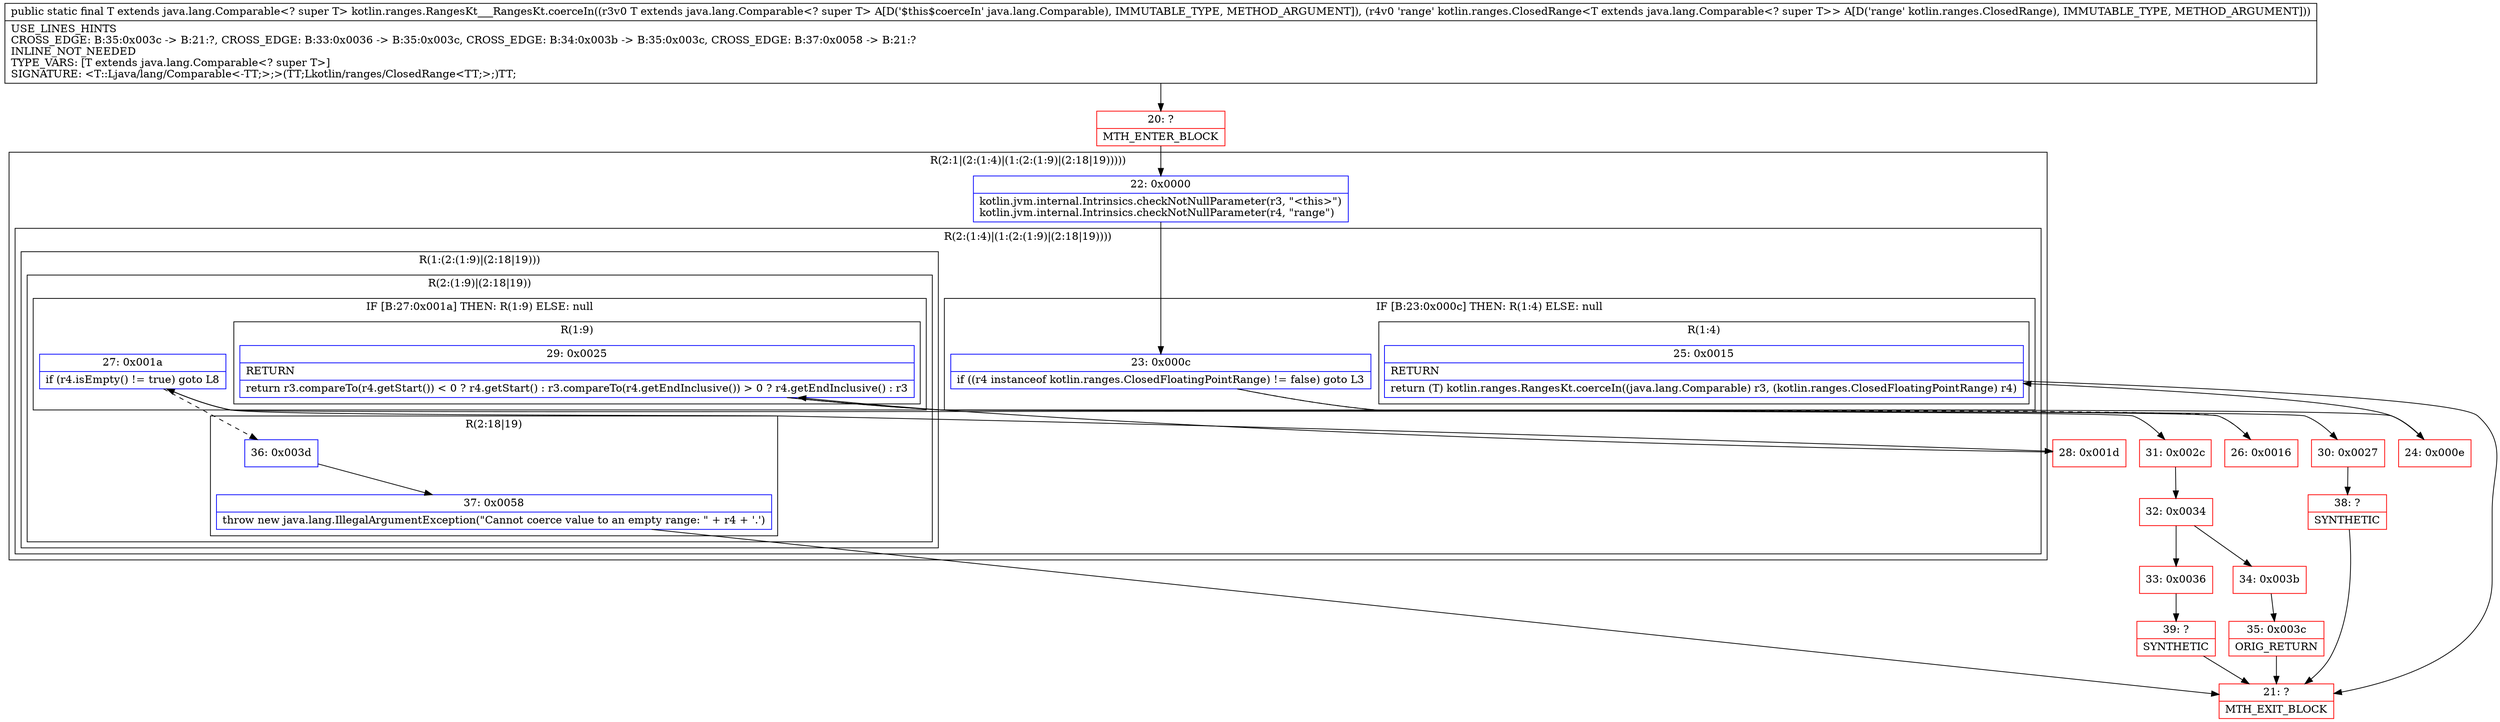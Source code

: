 digraph "CFG forkotlin.ranges.RangesKt___RangesKt.coerceIn(Ljava\/lang\/Comparable;Lkotlin\/ranges\/ClosedRange;)Ljava\/lang\/Comparable;" {
subgraph cluster_Region_1020501279 {
label = "R(2:1|(2:(1:4)|(1:(2:(1:9)|(2:18|19)))))";
node [shape=record,color=blue];
Node_22 [shape=record,label="{22\:\ 0x0000|kotlin.jvm.internal.Intrinsics.checkNotNullParameter(r3, \"\<this\>\")\lkotlin.jvm.internal.Intrinsics.checkNotNullParameter(r4, \"range\")\l}"];
subgraph cluster_Region_1314537813 {
label = "R(2:(1:4)|(1:(2:(1:9)|(2:18|19))))";
node [shape=record,color=blue];
subgraph cluster_IfRegion_855384891 {
label = "IF [B:23:0x000c] THEN: R(1:4) ELSE: null";
node [shape=record,color=blue];
Node_23 [shape=record,label="{23\:\ 0x000c|if ((r4 instanceof kotlin.ranges.ClosedFloatingPointRange) != false) goto L3\l}"];
subgraph cluster_Region_579418369 {
label = "R(1:4)";
node [shape=record,color=blue];
Node_25 [shape=record,label="{25\:\ 0x0015|RETURN\l|return (T) kotlin.ranges.RangesKt.coerceIn((java.lang.Comparable) r3, (kotlin.ranges.ClosedFloatingPointRange) r4)\l}"];
}
}
subgraph cluster_Region_34763562 {
label = "R(1:(2:(1:9)|(2:18|19)))";
node [shape=record,color=blue];
subgraph cluster_Region_517917396 {
label = "R(2:(1:9)|(2:18|19))";
node [shape=record,color=blue];
subgraph cluster_IfRegion_1307101135 {
label = "IF [B:27:0x001a] THEN: R(1:9) ELSE: null";
node [shape=record,color=blue];
Node_27 [shape=record,label="{27\:\ 0x001a|if (r4.isEmpty() != true) goto L8\l}"];
subgraph cluster_Region_641908290 {
label = "R(1:9)";
node [shape=record,color=blue];
Node_29 [shape=record,label="{29\:\ 0x0025|RETURN\l|return r3.compareTo(r4.getStart()) \< 0 ? r4.getStart() : r3.compareTo(r4.getEndInclusive()) \> 0 ? r4.getEndInclusive() : r3\l}"];
}
}
subgraph cluster_Region_928514691 {
label = "R(2:18|19)";
node [shape=record,color=blue];
Node_36 [shape=record,label="{36\:\ 0x003d}"];
Node_37 [shape=record,label="{37\:\ 0x0058|throw new java.lang.IllegalArgumentException(\"Cannot coerce value to an empty range: \" + r4 + '.')\l}"];
}
}
}
}
}
Node_20 [shape=record,color=red,label="{20\:\ ?|MTH_ENTER_BLOCK\l}"];
Node_24 [shape=record,color=red,label="{24\:\ 0x000e}"];
Node_21 [shape=record,color=red,label="{21\:\ ?|MTH_EXIT_BLOCK\l}"];
Node_26 [shape=record,color=red,label="{26\:\ 0x0016}"];
Node_28 [shape=record,color=red,label="{28\:\ 0x001d}"];
Node_30 [shape=record,color=red,label="{30\:\ 0x0027}"];
Node_38 [shape=record,color=red,label="{38\:\ ?|SYNTHETIC\l}"];
Node_31 [shape=record,color=red,label="{31\:\ 0x002c}"];
Node_32 [shape=record,color=red,label="{32\:\ 0x0034}"];
Node_33 [shape=record,color=red,label="{33\:\ 0x0036}"];
Node_39 [shape=record,color=red,label="{39\:\ ?|SYNTHETIC\l}"];
Node_34 [shape=record,color=red,label="{34\:\ 0x003b}"];
Node_35 [shape=record,color=red,label="{35\:\ 0x003c|ORIG_RETURN\l}"];
MethodNode[shape=record,label="{public static final T extends java.lang.Comparable\<? super T\> kotlin.ranges.RangesKt___RangesKt.coerceIn((r3v0 T extends java.lang.Comparable\<? super T\> A[D('$this$coerceIn' java.lang.Comparable), IMMUTABLE_TYPE, METHOD_ARGUMENT]), (r4v0 'range' kotlin.ranges.ClosedRange\<T extends java.lang.Comparable\<? super T\>\> A[D('range' kotlin.ranges.ClosedRange), IMMUTABLE_TYPE, METHOD_ARGUMENT]))  | USE_LINES_HINTS\lCROSS_EDGE: B:35:0x003c \-\> B:21:?, CROSS_EDGE: B:33:0x0036 \-\> B:35:0x003c, CROSS_EDGE: B:34:0x003b \-\> B:35:0x003c, CROSS_EDGE: B:37:0x0058 \-\> B:21:?\lINLINE_NOT_NEEDED\lTYPE_VARS: [T extends java.lang.Comparable\<? super T\>]\lSIGNATURE: \<T::Ljava\/lang\/Comparable\<\-TT;\>;\>(TT;Lkotlin\/ranges\/ClosedRange\<TT;\>;)TT;\l}"];
MethodNode -> Node_20;Node_22 -> Node_23;
Node_23 -> Node_24;
Node_23 -> Node_26[style=dashed];
Node_25 -> Node_21;
Node_27 -> Node_28;
Node_27 -> Node_36[style=dashed];
Node_29 -> Node_30;
Node_29 -> Node_31;
Node_36 -> Node_37;
Node_37 -> Node_21;
Node_20 -> Node_22;
Node_24 -> Node_25;
Node_26 -> Node_27;
Node_28 -> Node_29;
Node_30 -> Node_38;
Node_38 -> Node_21;
Node_31 -> Node_32;
Node_32 -> Node_33;
Node_32 -> Node_34;
Node_33 -> Node_39;
Node_39 -> Node_21;
Node_34 -> Node_35;
Node_35 -> Node_21;
}

